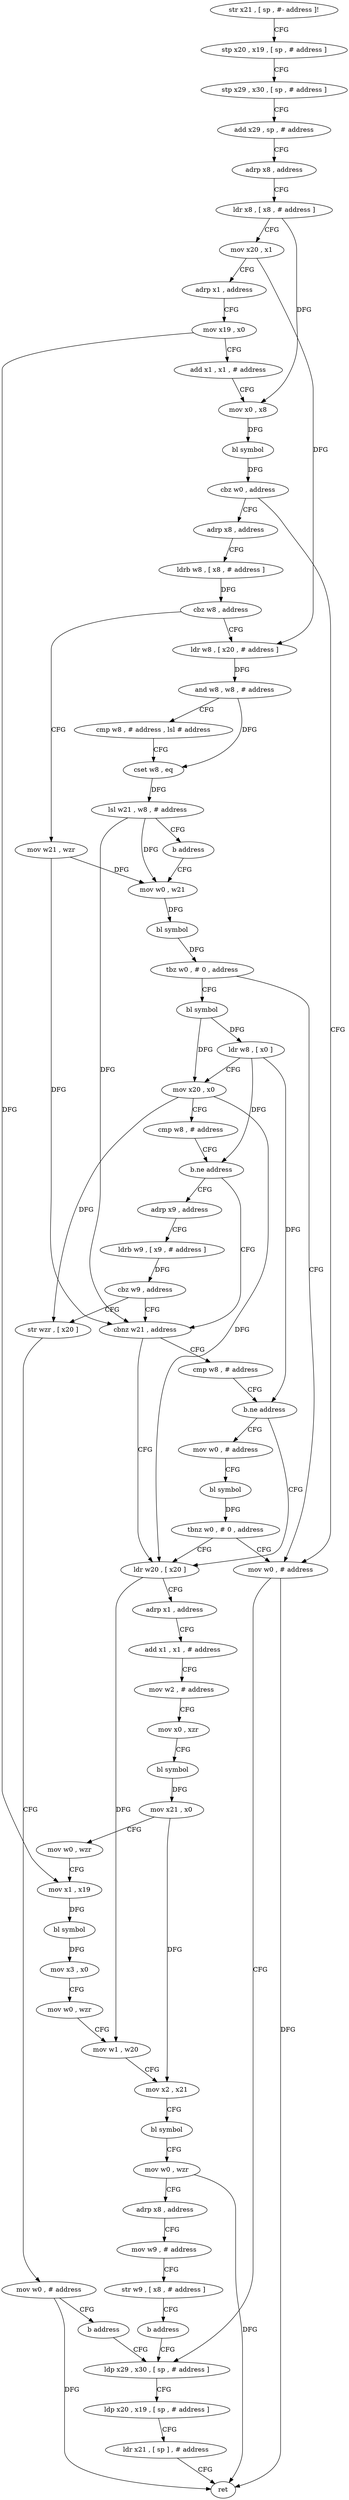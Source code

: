 digraph "func" {
"4212792" [label = "str x21 , [ sp , #- address ]!" ]
"4212796" [label = "stp x20 , x19 , [ sp , # address ]" ]
"4212800" [label = "stp x29 , x30 , [ sp , # address ]" ]
"4212804" [label = "add x29 , sp , # address" ]
"4212808" [label = "adrp x8 , address" ]
"4212812" [label = "ldr x8 , [ x8 , # address ]" ]
"4212816" [label = "mov x20 , x1" ]
"4212820" [label = "adrp x1 , address" ]
"4212824" [label = "mov x19 , x0" ]
"4212828" [label = "add x1 , x1 , # address" ]
"4212832" [label = "mov x0 , x8" ]
"4212836" [label = "bl symbol" ]
"4212840" [label = "cbz w0 , address" ]
"4212896" [label = "mov w0 , # address" ]
"4212844" [label = "adrp x8 , address" ]
"4212900" [label = "ldp x29 , x30 , [ sp , # address ]" ]
"4212848" [label = "ldrb w8 , [ x8 , # address ]" ]
"4212852" [label = "cbz w8 , address" ]
"4212880" [label = "mov w21 , wzr" ]
"4212856" [label = "ldr w8 , [ x20 , # address ]" ]
"4212884" [label = "mov w0 , w21" ]
"4212860" [label = "and w8 , w8 , # address" ]
"4212864" [label = "cmp w8 , # address , lsl # address" ]
"4212868" [label = "cset w8 , eq" ]
"4212872" [label = "lsl w21 , w8 , # address" ]
"4212876" [label = "b address" ]
"4212916" [label = "bl symbol" ]
"4212920" [label = "ldr w8 , [ x0 ]" ]
"4212924" [label = "mov x20 , x0" ]
"4212928" [label = "cmp w8 , # address" ]
"4212932" [label = "b.ne address" ]
"4212960" [label = "cbnz w21 , address" ]
"4212936" [label = "adrp x9 , address" ]
"4212888" [label = "bl symbol" ]
"4212892" [label = "tbz w0 , # 0 , address" ]
"4212984" [label = "ldr w20 , [ x20 ]" ]
"4212964" [label = "cmp w8 , # address" ]
"4212940" [label = "ldrb w9 , [ x9 , # address ]" ]
"4212944" [label = "cbz w9 , address" ]
"4212948" [label = "str wzr , [ x20 ]" ]
"4212988" [label = "adrp x1 , address" ]
"4212992" [label = "add x1 , x1 , # address" ]
"4212996" [label = "mov w2 , # address" ]
"4213000" [label = "mov x0 , xzr" ]
"4213004" [label = "bl symbol" ]
"4213008" [label = "mov x21 , x0" ]
"4213012" [label = "mov w0 , wzr" ]
"4213016" [label = "mov x1 , x19" ]
"4213020" [label = "bl symbol" ]
"4213024" [label = "mov x3 , x0" ]
"4213028" [label = "mov w0 , wzr" ]
"4213032" [label = "mov w1 , w20" ]
"4213036" [label = "mov x2 , x21" ]
"4213040" [label = "bl symbol" ]
"4213044" [label = "mov w0 , wzr" ]
"4213048" [label = "adrp x8 , address" ]
"4213052" [label = "mov w9 , # address" ]
"4213056" [label = "str w9 , [ x8 , # address ]" ]
"4213060" [label = "b address" ]
"4212968" [label = "b.ne address" ]
"4212972" [label = "mov w0 , # address" ]
"4212952" [label = "mov w0 , # address" ]
"4212956" [label = "b address" ]
"4212904" [label = "ldp x20 , x19 , [ sp , # address ]" ]
"4212908" [label = "ldr x21 , [ sp ] , # address" ]
"4212912" [label = "ret" ]
"4212976" [label = "bl symbol" ]
"4212980" [label = "tbnz w0 , # 0 , address" ]
"4212792" -> "4212796" [ label = "CFG" ]
"4212796" -> "4212800" [ label = "CFG" ]
"4212800" -> "4212804" [ label = "CFG" ]
"4212804" -> "4212808" [ label = "CFG" ]
"4212808" -> "4212812" [ label = "CFG" ]
"4212812" -> "4212816" [ label = "CFG" ]
"4212812" -> "4212832" [ label = "DFG" ]
"4212816" -> "4212820" [ label = "CFG" ]
"4212816" -> "4212856" [ label = "DFG" ]
"4212820" -> "4212824" [ label = "CFG" ]
"4212824" -> "4212828" [ label = "CFG" ]
"4212824" -> "4213016" [ label = "DFG" ]
"4212828" -> "4212832" [ label = "CFG" ]
"4212832" -> "4212836" [ label = "DFG" ]
"4212836" -> "4212840" [ label = "DFG" ]
"4212840" -> "4212896" [ label = "CFG" ]
"4212840" -> "4212844" [ label = "CFG" ]
"4212896" -> "4212900" [ label = "CFG" ]
"4212896" -> "4212912" [ label = "DFG" ]
"4212844" -> "4212848" [ label = "CFG" ]
"4212900" -> "4212904" [ label = "CFG" ]
"4212848" -> "4212852" [ label = "DFG" ]
"4212852" -> "4212880" [ label = "CFG" ]
"4212852" -> "4212856" [ label = "CFG" ]
"4212880" -> "4212884" [ label = "DFG" ]
"4212880" -> "4212960" [ label = "DFG" ]
"4212856" -> "4212860" [ label = "DFG" ]
"4212884" -> "4212888" [ label = "DFG" ]
"4212860" -> "4212864" [ label = "CFG" ]
"4212860" -> "4212868" [ label = "DFG" ]
"4212864" -> "4212868" [ label = "CFG" ]
"4212868" -> "4212872" [ label = "DFG" ]
"4212872" -> "4212876" [ label = "CFG" ]
"4212872" -> "4212884" [ label = "DFG" ]
"4212872" -> "4212960" [ label = "DFG" ]
"4212876" -> "4212884" [ label = "CFG" ]
"4212916" -> "4212920" [ label = "DFG" ]
"4212916" -> "4212924" [ label = "DFG" ]
"4212920" -> "4212924" [ label = "CFG" ]
"4212920" -> "4212932" [ label = "DFG" ]
"4212920" -> "4212968" [ label = "DFG" ]
"4212924" -> "4212928" [ label = "CFG" ]
"4212924" -> "4212984" [ label = "DFG" ]
"4212924" -> "4212948" [ label = "DFG" ]
"4212928" -> "4212932" [ label = "CFG" ]
"4212932" -> "4212960" [ label = "CFG" ]
"4212932" -> "4212936" [ label = "CFG" ]
"4212960" -> "4212984" [ label = "CFG" ]
"4212960" -> "4212964" [ label = "CFG" ]
"4212936" -> "4212940" [ label = "CFG" ]
"4212888" -> "4212892" [ label = "DFG" ]
"4212892" -> "4212916" [ label = "CFG" ]
"4212892" -> "4212896" [ label = "CFG" ]
"4212984" -> "4212988" [ label = "CFG" ]
"4212984" -> "4213032" [ label = "DFG" ]
"4212964" -> "4212968" [ label = "CFG" ]
"4212940" -> "4212944" [ label = "DFG" ]
"4212944" -> "4212960" [ label = "CFG" ]
"4212944" -> "4212948" [ label = "CFG" ]
"4212948" -> "4212952" [ label = "CFG" ]
"4212988" -> "4212992" [ label = "CFG" ]
"4212992" -> "4212996" [ label = "CFG" ]
"4212996" -> "4213000" [ label = "CFG" ]
"4213000" -> "4213004" [ label = "CFG" ]
"4213004" -> "4213008" [ label = "DFG" ]
"4213008" -> "4213012" [ label = "CFG" ]
"4213008" -> "4213036" [ label = "DFG" ]
"4213012" -> "4213016" [ label = "CFG" ]
"4213016" -> "4213020" [ label = "DFG" ]
"4213020" -> "4213024" [ label = "DFG" ]
"4213024" -> "4213028" [ label = "CFG" ]
"4213028" -> "4213032" [ label = "CFG" ]
"4213032" -> "4213036" [ label = "CFG" ]
"4213036" -> "4213040" [ label = "CFG" ]
"4213040" -> "4213044" [ label = "CFG" ]
"4213044" -> "4213048" [ label = "CFG" ]
"4213044" -> "4212912" [ label = "DFG" ]
"4213048" -> "4213052" [ label = "CFG" ]
"4213052" -> "4213056" [ label = "CFG" ]
"4213056" -> "4213060" [ label = "CFG" ]
"4213060" -> "4212900" [ label = "CFG" ]
"4212968" -> "4212984" [ label = "CFG" ]
"4212968" -> "4212972" [ label = "CFG" ]
"4212972" -> "4212976" [ label = "CFG" ]
"4212952" -> "4212956" [ label = "CFG" ]
"4212952" -> "4212912" [ label = "DFG" ]
"4212956" -> "4212900" [ label = "CFG" ]
"4212904" -> "4212908" [ label = "CFG" ]
"4212908" -> "4212912" [ label = "CFG" ]
"4212976" -> "4212980" [ label = "DFG" ]
"4212980" -> "4212896" [ label = "CFG" ]
"4212980" -> "4212984" [ label = "CFG" ]
}
